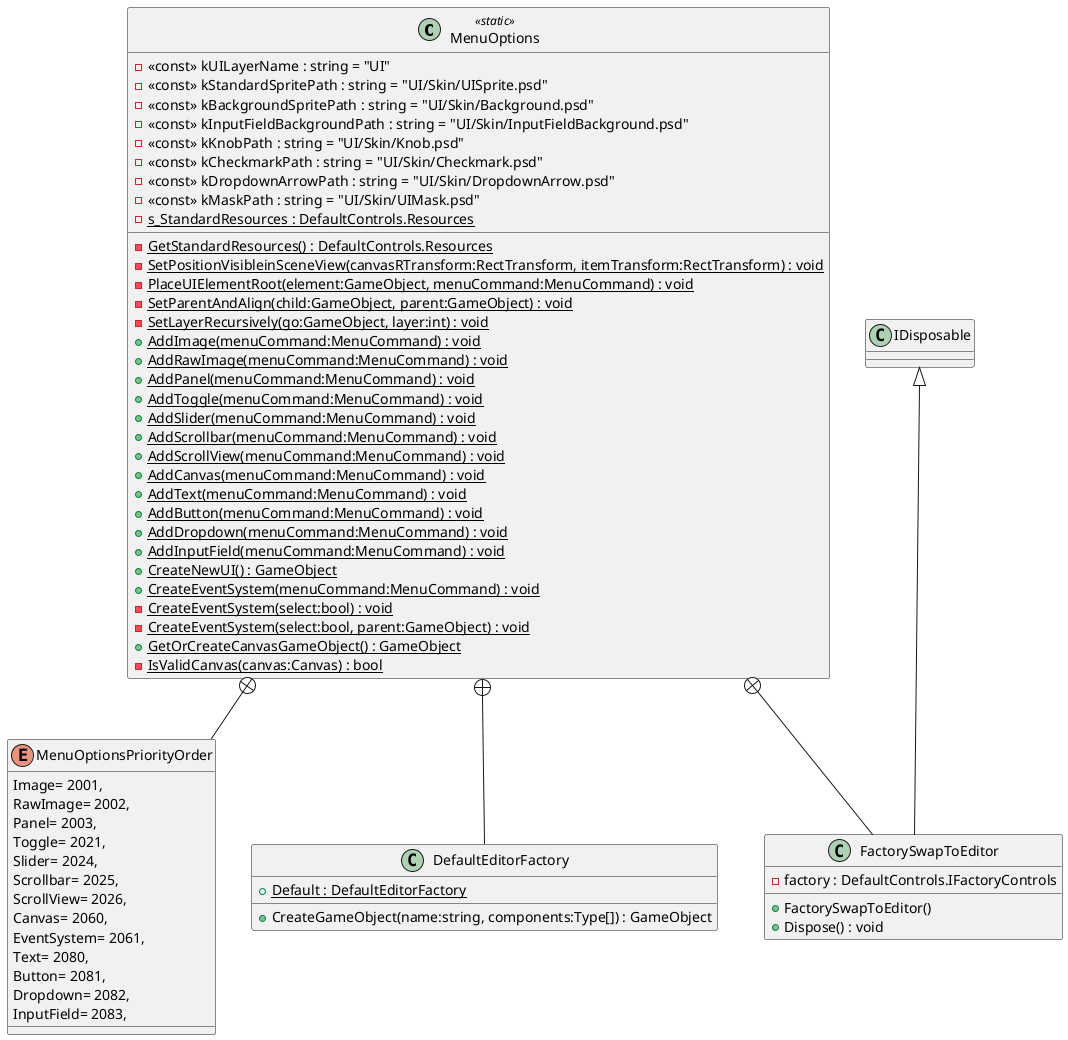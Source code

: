 @startuml
class MenuOptions <<static>> {
    - <<const>> kUILayerName : string = "UI"
    - <<const>> kStandardSpritePath : string = "UI/Skin/UISprite.psd"
    - <<const>> kBackgroundSpritePath : string = "UI/Skin/Background.psd"
    - <<const>> kInputFieldBackgroundPath : string = "UI/Skin/InputFieldBackground.psd"
    - <<const>> kKnobPath : string = "UI/Skin/Knob.psd"
    - <<const>> kCheckmarkPath : string = "UI/Skin/Checkmark.psd"
    - <<const>> kDropdownArrowPath : string = "UI/Skin/DropdownArrow.psd"
    - <<const>> kMaskPath : string = "UI/Skin/UIMask.psd"
    {static} - s_StandardResources : DefaultControls.Resources
    {static} - GetStandardResources() : DefaultControls.Resources
    - {static} SetPositionVisibleinSceneView(canvasRTransform:RectTransform, itemTransform:RectTransform) : void
    - {static} PlaceUIElementRoot(element:GameObject, menuCommand:MenuCommand) : void
    - {static} SetParentAndAlign(child:GameObject, parent:GameObject) : void
    - {static} SetLayerRecursively(go:GameObject, layer:int) : void
    {static} + AddImage(menuCommand:MenuCommand) : void
    {static} + AddRawImage(menuCommand:MenuCommand) : void
    {static} + AddPanel(menuCommand:MenuCommand) : void
    {static} + AddToggle(menuCommand:MenuCommand) : void
    {static} + AddSlider(menuCommand:MenuCommand) : void
    {static} + AddScrollbar(menuCommand:MenuCommand) : void
    {static} + AddScrollView(menuCommand:MenuCommand) : void
    {static} + AddCanvas(menuCommand:MenuCommand) : void
    {static} + AddText(menuCommand:MenuCommand) : void
    {static} + AddButton(menuCommand:MenuCommand) : void
    {static} + AddDropdown(menuCommand:MenuCommand) : void
    + {static} AddInputField(menuCommand:MenuCommand) : void
    {static} + CreateNewUI() : GameObject
    + {static} CreateEventSystem(menuCommand:MenuCommand) : void
    - {static} CreateEventSystem(select:bool) : void
    - {static} CreateEventSystem(select:bool, parent:GameObject) : void
    {static} + GetOrCreateCanvasGameObject() : GameObject
    {static} - IsValidCanvas(canvas:Canvas) : bool
}
enum MenuOptionsPriorityOrder {
    Image= 2001,
    RawImage= 2002,
    Panel= 2003,
    Toggle= 2021,
    Slider= 2024,
    Scrollbar= 2025,
    ScrollView= 2026,
    Canvas= 2060,
    EventSystem= 2061,
    Text= 2080,
    Button= 2081,
    Dropdown= 2082,
    InputField= 2083,
}
class DefaultEditorFactory {
    + {static} Default : DefaultEditorFactory
    + CreateGameObject(name:string, components:Type[]) : GameObject
}
class FactorySwapToEditor {
    - factory : DefaultControls.IFactoryControls
    + FactorySwapToEditor()
    + Dispose() : void
}
MenuOptions +-- MenuOptionsPriorityOrder
MenuOptions +-- DefaultEditorFactory
MenuOptions +-- FactorySwapToEditor
IDisposable <|-- FactorySwapToEditor
@enduml
